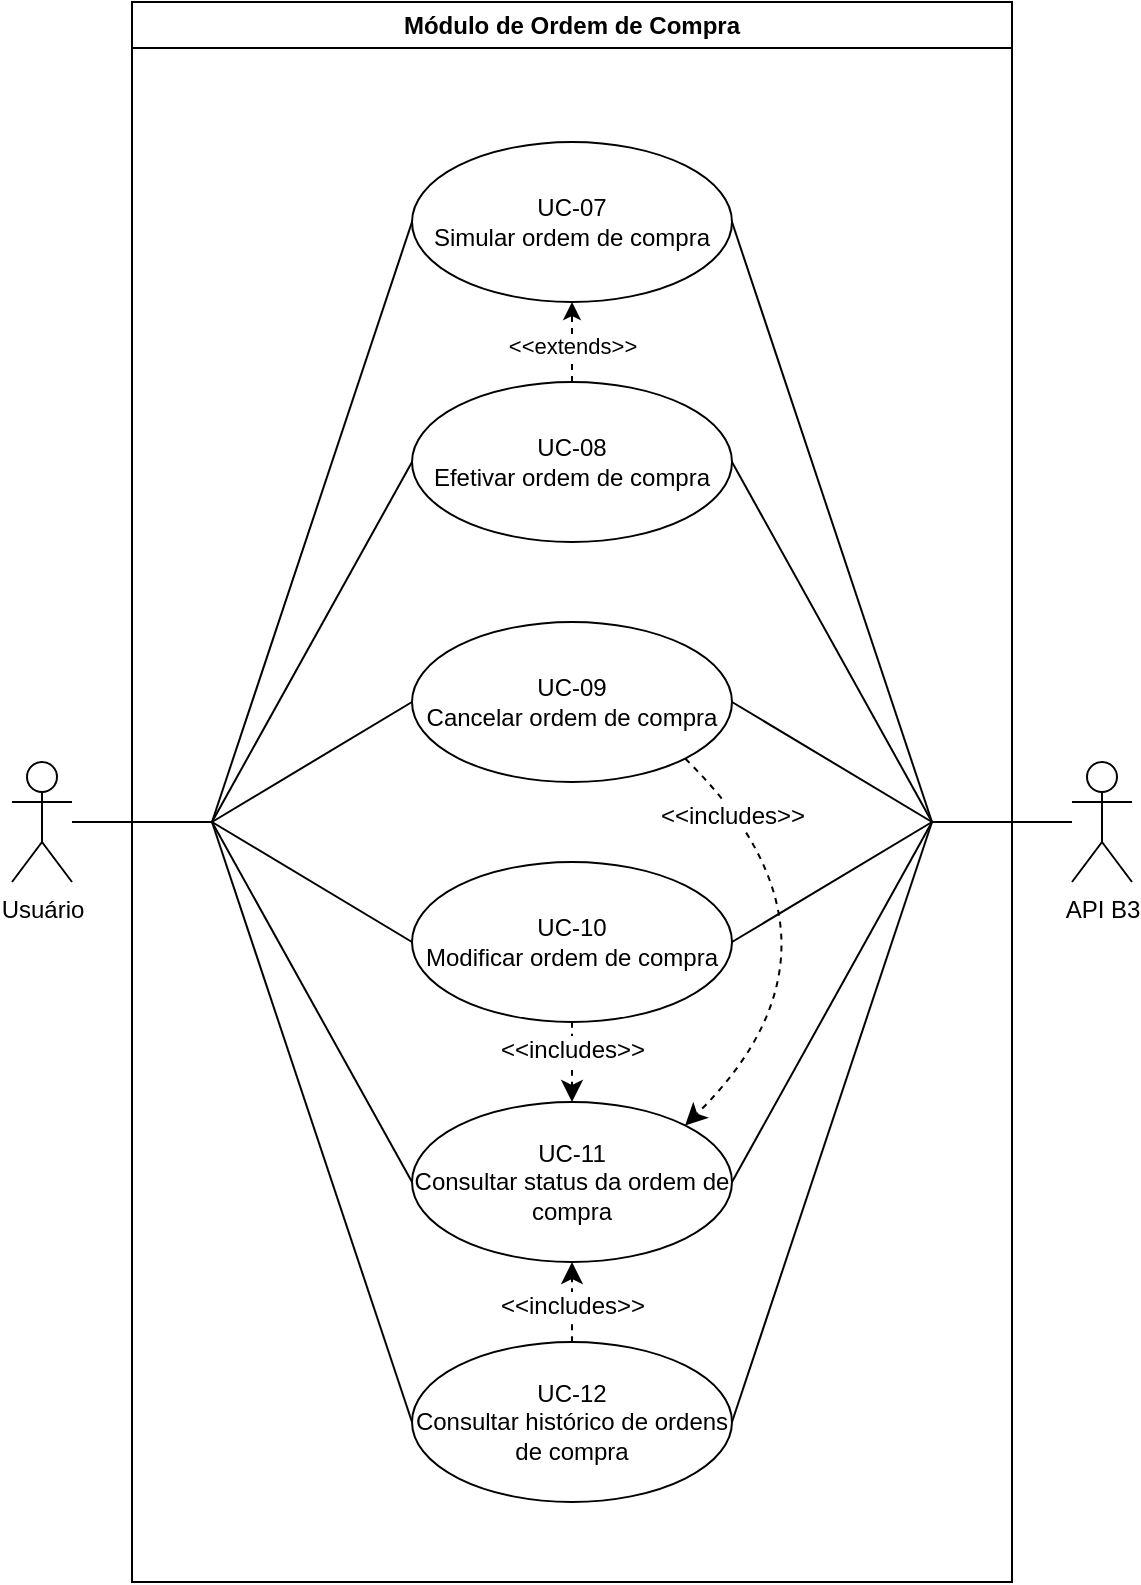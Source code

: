 <mxfile version="24.7.17">
  <diagram name="Page-1" id="magkBhk4KmJtrxDzVgJV">
    <mxGraphModel dx="1339" dy="831" grid="1" gridSize="10" guides="0" tooltips="1" connect="1" arrows="1" fold="1" page="1" pageScale="1" pageWidth="1" pageHeight="1" math="0" shadow="0">
      <root>
        <mxCell id="0" />
        <mxCell id="1" parent="0" />
        <mxCell id="6Fi_e5lVrd8VuNeaOpWh-1" value="Módulo de Ordem de Compra" style="swimlane;whiteSpace=wrap;html=1;" parent="1" vertex="1">
          <mxGeometry x="160" y="10" width="440" height="790" as="geometry" />
        </mxCell>
        <mxCell id="ZrFBVHlQQ-QCRuyaV6K0-4" style="edgeStyle=none;curved=1;rounded=0;orthogonalLoop=1;jettySize=auto;html=1;exitX=1;exitY=1;exitDx=0;exitDy=0;entryX=1;entryY=0;entryDx=0;entryDy=0;fontSize=12;startSize=8;endSize=8;dashed=1;" edge="1" parent="6Fi_e5lVrd8VuNeaOpWh-1" source="6Fi_e5lVrd8VuNeaOpWh-6" target="6Fi_e5lVrd8VuNeaOpWh-10">
          <mxGeometry relative="1" as="geometry">
            <Array as="points">
              <mxPoint x="370" y="470" />
            </Array>
          </mxGeometry>
        </mxCell>
        <mxCell id="ZrFBVHlQQ-QCRuyaV6K0-5" value="&amp;lt;&amp;lt;includes&amp;gt;&amp;gt;" style="edgeLabel;html=1;align=center;verticalAlign=middle;resizable=0;points=[];fontSize=12;" vertex="1" connectable="0" parent="ZrFBVHlQQ-QCRuyaV6K0-4">
          <mxGeometry x="-0.72" y="-4" relative="1" as="geometry">
            <mxPoint as="offset" />
          </mxGeometry>
        </mxCell>
        <mxCell id="6Fi_e5lVrd8VuNeaOpWh-6" value="UC-09&lt;div&gt;Cancelar ordem de compra&lt;/div&gt;" style="ellipse;whiteSpace=wrap;html=1;" parent="6Fi_e5lVrd8VuNeaOpWh-1" vertex="1">
          <mxGeometry x="140" y="310" width="160" height="80" as="geometry" />
        </mxCell>
        <mxCell id="ZrFBVHlQQ-QCRuyaV6K0-2" style="edgeStyle=none;curved=1;rounded=0;orthogonalLoop=1;jettySize=auto;html=1;exitX=0.5;exitY=1;exitDx=0;exitDy=0;entryX=0.5;entryY=0;entryDx=0;entryDy=0;fontSize=12;startSize=8;endSize=8;dashed=1;" edge="1" parent="6Fi_e5lVrd8VuNeaOpWh-1" source="6Fi_e5lVrd8VuNeaOpWh-9" target="6Fi_e5lVrd8VuNeaOpWh-10">
          <mxGeometry relative="1" as="geometry" />
        </mxCell>
        <mxCell id="ZrFBVHlQQ-QCRuyaV6K0-3" value="&amp;lt;&amp;lt;includes&amp;gt;&amp;gt;" style="edgeLabel;html=1;align=center;verticalAlign=middle;resizable=0;points=[];fontSize=12;" vertex="1" connectable="0" parent="ZrFBVHlQQ-QCRuyaV6K0-2">
          <mxGeometry x="-0.309" y="-1" relative="1" as="geometry">
            <mxPoint x="1" as="offset" />
          </mxGeometry>
        </mxCell>
        <mxCell id="6Fi_e5lVrd8VuNeaOpWh-9" value="UC-10&lt;div&gt;Modificar ordem de compra&lt;/div&gt;" style="ellipse;whiteSpace=wrap;html=1;" parent="6Fi_e5lVrd8VuNeaOpWh-1" vertex="1">
          <mxGeometry x="140" y="430" width="160" height="80" as="geometry" />
        </mxCell>
        <mxCell id="6Fi_e5lVrd8VuNeaOpWh-10" value="UC-11&lt;div&gt;&lt;span style=&quot;background-color: initial;&quot;&gt;Consultar status da ordem de compra&lt;/span&gt;&lt;/div&gt;" style="ellipse;whiteSpace=wrap;html=1;" parent="6Fi_e5lVrd8VuNeaOpWh-1" vertex="1">
          <mxGeometry x="140" y="550" width="160" height="80" as="geometry" />
        </mxCell>
        <mxCell id="ZrFBVHlQQ-QCRuyaV6K0-6" style="edgeStyle=none;curved=1;rounded=0;orthogonalLoop=1;jettySize=auto;html=1;exitX=0.5;exitY=0;exitDx=0;exitDy=0;entryX=0.5;entryY=1;entryDx=0;entryDy=0;fontSize=12;startSize=8;endSize=8;dashed=1;" edge="1" parent="6Fi_e5lVrd8VuNeaOpWh-1" source="6Fi_e5lVrd8VuNeaOpWh-11" target="6Fi_e5lVrd8VuNeaOpWh-10">
          <mxGeometry relative="1" as="geometry" />
        </mxCell>
        <mxCell id="ZrFBVHlQQ-QCRuyaV6K0-7" value="&amp;lt;&amp;lt;includes&amp;gt;&amp;gt;" style="edgeLabel;html=1;align=center;verticalAlign=middle;resizable=0;points=[];fontSize=12;" vertex="1" connectable="0" parent="ZrFBVHlQQ-QCRuyaV6K0-6">
          <mxGeometry x="-0.071" y="1" relative="1" as="geometry">
            <mxPoint x="1" as="offset" />
          </mxGeometry>
        </mxCell>
        <mxCell id="6Fi_e5lVrd8VuNeaOpWh-11" value="UC-12&lt;div&gt;Consultar histórico de ordens de compra&lt;/div&gt;" style="ellipse;whiteSpace=wrap;html=1;" parent="6Fi_e5lVrd8VuNeaOpWh-1" vertex="1">
          <mxGeometry x="140" y="670" width="160" height="80" as="geometry" />
        </mxCell>
        <mxCell id="MwLFwoTEqC4EJp1DN-AQ-2" style="edgeStyle=orthogonalEdgeStyle;rounded=0;orthogonalLoop=1;jettySize=auto;html=1;exitX=0.5;exitY=0;exitDx=0;exitDy=0;entryX=0.5;entryY=1;entryDx=0;entryDy=0;dashed=1;" parent="6Fi_e5lVrd8VuNeaOpWh-1" source="6Fi_e5lVrd8VuNeaOpWh-16" target="MwLFwoTEqC4EJp1DN-AQ-1" edge="1">
          <mxGeometry relative="1" as="geometry" />
        </mxCell>
        <mxCell id="MwLFwoTEqC4EJp1DN-AQ-3" value="&amp;lt;&amp;lt;extends&amp;gt;&amp;gt;" style="edgeLabel;html=1;align=center;verticalAlign=middle;resizable=0;points=[];" parent="MwLFwoTEqC4EJp1DN-AQ-2" vertex="1" connectable="0">
          <mxGeometry x="-0.107" relative="1" as="geometry">
            <mxPoint as="offset" />
          </mxGeometry>
        </mxCell>
        <mxCell id="6Fi_e5lVrd8VuNeaOpWh-16" value="UC-08&lt;div&gt;&lt;span style=&quot;background-color: initial;&quot;&gt;Efetivar ordem de compra&lt;/span&gt;&lt;/div&gt;" style="ellipse;whiteSpace=wrap;html=1;" parent="6Fi_e5lVrd8VuNeaOpWh-1" vertex="1">
          <mxGeometry x="140" y="190" width="160" height="80" as="geometry" />
        </mxCell>
        <mxCell id="MwLFwoTEqC4EJp1DN-AQ-1" value="UC-07&lt;div&gt;Simular ordem de compra&lt;/div&gt;" style="ellipse;whiteSpace=wrap;html=1;" parent="6Fi_e5lVrd8VuNeaOpWh-1" vertex="1">
          <mxGeometry x="140" y="70" width="160" height="80" as="geometry" />
        </mxCell>
        <mxCell id="MwLFwoTEqC4EJp1DN-AQ-5" value="" style="endArrow=none;html=1;rounded=0;entryX=1;entryY=0.5;entryDx=0;entryDy=0;" parent="6Fi_e5lVrd8VuNeaOpWh-1" target="MwLFwoTEqC4EJp1DN-AQ-1" edge="1">
          <mxGeometry width="50" height="50" relative="1" as="geometry">
            <mxPoint x="400" y="410" as="sourcePoint" />
            <mxPoint x="420" y="120" as="targetPoint" />
          </mxGeometry>
        </mxCell>
        <mxCell id="XbBQ54yWR8MxngpIoZ2N-2" style="edgeStyle=none;curved=1;rounded=0;orthogonalLoop=1;jettySize=auto;html=1;fontSize=12;startSize=8;endSize=8;endArrow=none;endFill=0;" parent="1" source="6Fi_e5lVrd8VuNeaOpWh-2" edge="1">
          <mxGeometry relative="1" as="geometry">
            <mxPoint x="200" y="420" as="targetPoint" />
          </mxGeometry>
        </mxCell>
        <mxCell id="6Fi_e5lVrd8VuNeaOpWh-2" value="Usuário" style="shape=umlActor;verticalLabelPosition=bottom;verticalAlign=top;html=1;outlineConnect=0;" parent="1" vertex="1">
          <mxGeometry x="100" y="390" width="30" height="60" as="geometry" />
        </mxCell>
        <mxCell id="XbBQ54yWR8MxngpIoZ2N-4" value="" style="endArrow=none;html=1;rounded=0;fontSize=12;startSize=8;endSize=8;curved=1;entryX=0;entryY=0.5;entryDx=0;entryDy=0;" parent="1" target="6Fi_e5lVrd8VuNeaOpWh-6" edge="1">
          <mxGeometry width="50" height="50" relative="1" as="geometry">
            <mxPoint x="200" y="420" as="sourcePoint" />
            <mxPoint x="310" y="230" as="targetPoint" />
          </mxGeometry>
        </mxCell>
        <mxCell id="XbBQ54yWR8MxngpIoZ2N-5" value="" style="endArrow=none;html=1;rounded=0;fontSize=12;startSize=8;endSize=8;curved=1;entryX=0;entryY=0.5;entryDx=0;entryDy=0;" parent="1" target="6Fi_e5lVrd8VuNeaOpWh-9" edge="1">
          <mxGeometry width="50" height="50" relative="1" as="geometry">
            <mxPoint x="200" y="420" as="sourcePoint" />
            <mxPoint x="310" y="290" as="targetPoint" />
          </mxGeometry>
        </mxCell>
        <mxCell id="XbBQ54yWR8MxngpIoZ2N-6" value="" style="endArrow=none;html=1;rounded=0;fontSize=12;startSize=8;endSize=8;curved=1;exitX=0;exitY=0.5;exitDx=0;exitDy=0;" parent="1" source="6Fi_e5lVrd8VuNeaOpWh-10" edge="1">
          <mxGeometry width="50" height="50" relative="1" as="geometry">
            <mxPoint x="260" y="460" as="sourcePoint" />
            <mxPoint x="200" y="420" as="targetPoint" />
          </mxGeometry>
        </mxCell>
        <mxCell id="XbBQ54yWR8MxngpIoZ2N-10" value="" style="endArrow=none;html=1;rounded=0;fontSize=12;startSize=8;endSize=8;curved=1;exitX=0;exitY=0.5;exitDx=0;exitDy=0;" parent="1" source="6Fi_e5lVrd8VuNeaOpWh-11" edge="1">
          <mxGeometry width="50" height="50" relative="1" as="geometry">
            <mxPoint x="260" y="510" as="sourcePoint" />
            <mxPoint x="200" y="420" as="targetPoint" />
          </mxGeometry>
        </mxCell>
        <mxCell id="XbBQ54yWR8MxngpIoZ2N-11" value="API B3" style="shape=umlActor;verticalLabelPosition=bottom;verticalAlign=top;html=1;outlineConnect=0;" parent="1" vertex="1">
          <mxGeometry x="630" y="390" width="30" height="60" as="geometry" />
        </mxCell>
        <mxCell id="XbBQ54yWR8MxngpIoZ2N-12" value="" style="endArrow=none;html=1;rounded=0;fontSize=12;startSize=8;endSize=8;curved=1;" parent="1" target="XbBQ54yWR8MxngpIoZ2N-11" edge="1">
          <mxGeometry width="50" height="50" relative="1" as="geometry">
            <mxPoint x="560" y="420" as="sourcePoint" />
            <mxPoint x="300" y="310" as="targetPoint" />
          </mxGeometry>
        </mxCell>
        <mxCell id="XbBQ54yWR8MxngpIoZ2N-13" value="" style="endArrow=none;html=1;rounded=0;fontSize=12;startSize=8;endSize=8;curved=1;entryX=1;entryY=0.5;entryDx=0;entryDy=0;" parent="1" target="6Fi_e5lVrd8VuNeaOpWh-16" edge="1">
          <mxGeometry width="50" height="50" relative="1" as="geometry">
            <mxPoint x="560" y="420" as="sourcePoint" />
            <mxPoint x="300" y="310" as="targetPoint" />
          </mxGeometry>
        </mxCell>
        <mxCell id="XbBQ54yWR8MxngpIoZ2N-14" value="" style="endArrow=none;html=1;rounded=0;fontSize=12;startSize=8;endSize=8;curved=1;entryX=1;entryY=0.5;entryDx=0;entryDy=0;" parent="1" target="6Fi_e5lVrd8VuNeaOpWh-6" edge="1">
          <mxGeometry width="50" height="50" relative="1" as="geometry">
            <mxPoint x="560" y="420" as="sourcePoint" />
            <mxPoint x="300" y="310" as="targetPoint" />
          </mxGeometry>
        </mxCell>
        <mxCell id="XbBQ54yWR8MxngpIoZ2N-15" value="" style="endArrow=none;html=1;rounded=0;fontSize=12;startSize=8;endSize=8;curved=1;entryX=1;entryY=0.5;entryDx=0;entryDy=0;" parent="1" target="6Fi_e5lVrd8VuNeaOpWh-9" edge="1">
          <mxGeometry width="50" height="50" relative="1" as="geometry">
            <mxPoint x="560" y="420" as="sourcePoint" />
            <mxPoint x="300" y="310" as="targetPoint" />
          </mxGeometry>
        </mxCell>
        <mxCell id="XbBQ54yWR8MxngpIoZ2N-16" value="" style="endArrow=none;html=1;rounded=0;fontSize=12;startSize=8;endSize=8;curved=1;entryX=1;entryY=0.5;entryDx=0;entryDy=0;" parent="1" target="6Fi_e5lVrd8VuNeaOpWh-10" edge="1">
          <mxGeometry width="50" height="50" relative="1" as="geometry">
            <mxPoint x="560" y="420" as="sourcePoint" />
            <mxPoint x="300" y="310" as="targetPoint" />
          </mxGeometry>
        </mxCell>
        <mxCell id="XbBQ54yWR8MxngpIoZ2N-17" value="" style="endArrow=none;html=1;rounded=0;fontSize=12;startSize=8;endSize=8;curved=1;exitX=1;exitY=0.5;exitDx=0;exitDy=0;" parent="1" source="6Fi_e5lVrd8VuNeaOpWh-11" edge="1">
          <mxGeometry width="50" height="50" relative="1" as="geometry">
            <mxPoint x="250" y="520" as="sourcePoint" />
            <mxPoint x="560" y="420" as="targetPoint" />
          </mxGeometry>
        </mxCell>
        <mxCell id="MwLFwoTEqC4EJp1DN-AQ-4" value="" style="endArrow=none;html=1;rounded=0;entryX=0;entryY=0.5;entryDx=0;entryDy=0;" parent="1" target="MwLFwoTEqC4EJp1DN-AQ-1" edge="1">
          <mxGeometry width="50" height="50" relative="1" as="geometry">
            <mxPoint x="200" y="420" as="sourcePoint" />
            <mxPoint x="380" y="180" as="targetPoint" />
          </mxGeometry>
        </mxCell>
        <mxCell id="MwLFwoTEqC4EJp1DN-AQ-7" value="" style="endArrow=none;html=1;rounded=0;entryX=0;entryY=0.5;entryDx=0;entryDy=0;" parent="1" target="6Fi_e5lVrd8VuNeaOpWh-16" edge="1">
          <mxGeometry width="50" height="50" relative="1" as="geometry">
            <mxPoint x="200" y="420" as="sourcePoint" />
            <mxPoint x="380" y="230" as="targetPoint" />
          </mxGeometry>
        </mxCell>
      </root>
    </mxGraphModel>
  </diagram>
</mxfile>
